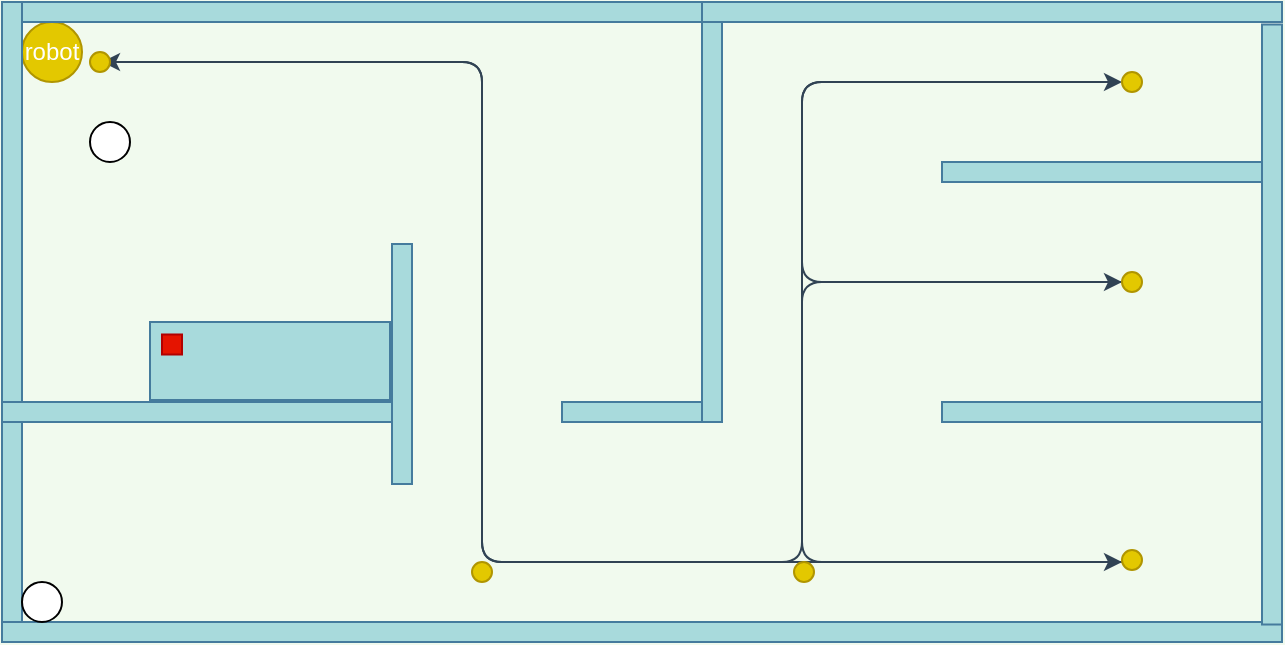 <mxfile>
    <diagram id="Os4OQ2AVHIz0DxEbQNlY" name="Page-1">
        <mxGraphModel dx="687" dy="272" grid="1" gridSize="10" guides="1" tooltips="1" connect="1" arrows="1" fold="1" page="1" pageScale="1" pageWidth="850" pageHeight="1100" background="#F1FAEE" math="0" shadow="0">
            <root>
                <mxCell id="0"/>
                <mxCell id="1" parent="0"/>
                <object label="robot" type="robot" collision_tag="stopEvent" id="robot">
                    <mxCell style="ellipse;whiteSpace=wrap;html=1;aspect=fixed;fillColor=#e3c800;strokeColor=#B09500;fontColor=#ffffff;" parent="1" vertex="1">
                        <mxGeometry x="130" y="50" width="30" height="30" as="geometry"/>
                    </mxCell>
                </object>
                <mxCell id="3" value="" style="rounded=0;whiteSpace=wrap;html=1;fillColor=#A8DADC;strokeColor=#457B9D;" parent="1" vertex="1">
                    <mxGeometry x="120" y="40" width="360" height="10" as="geometry"/>
                </mxCell>
                <mxCell id="4" value="" style="rounded=0;whiteSpace=wrap;html=1;fillColor=#A8DADC;strokeColor=#457B9D;rotation=90;" parent="1" vertex="1">
                    <mxGeometry x="-30" y="190" width="310" height="10" as="geometry"/>
                </mxCell>
                <mxCell id="5" value="" style="rounded=0;whiteSpace=wrap;html=1;fillColor=#A8DADC;strokeColor=#457B9D;" parent="1" vertex="1">
                    <mxGeometry x="120" y="240" width="200" height="10" as="geometry"/>
                </mxCell>
                <mxCell id="6" value="" style="rounded=0;whiteSpace=wrap;html=1;fillColor=#A8DADC;strokeColor=#457B9D;" parent="1" vertex="1">
                    <mxGeometry x="120" y="350" width="640" height="10" as="geometry"/>
                </mxCell>
                <mxCell id="7" value="" style="rounded=0;whiteSpace=wrap;html=1;fillColor=#A8DADC;strokeColor=#457B9D;" parent="1" vertex="1">
                    <mxGeometry x="400" y="240" width="80" height="10" as="geometry"/>
                </mxCell>
                <mxCell id="8" value="" style="rounded=0;whiteSpace=wrap;html=1;fillColor=#A8DADC;strokeColor=#457B9D;rotation=-90;" parent="1" vertex="1">
                    <mxGeometry x="371.25" y="141.25" width="207.5" height="10" as="geometry"/>
                </mxCell>
                <mxCell id="9" value="" style="rounded=0;whiteSpace=wrap;html=1;fillColor=#A8DADC;strokeColor=#457B9D;rotation=-90;" parent="1" vertex="1">
                    <mxGeometry x="260" y="216" width="120" height="10" as="geometry"/>
                </mxCell>
                <mxCell id="10" value="" style="rounded=0;whiteSpace=wrap;html=1;fillColor=#A8DADC;strokeColor=#457B9D;rotation=0;" parent="1" vertex="1">
                    <mxGeometry x="590" y="240" width="170" height="10" as="geometry"/>
                </mxCell>
                <mxCell id="11" value="" style="rounded=0;whiteSpace=wrap;html=1;fillColor=#A8DADC;strokeColor=#457B9D;rotation=0;" parent="1" vertex="1">
                    <mxGeometry x="590" y="120" width="170" height="10" as="geometry"/>
                </mxCell>
                <mxCell id="12" value="" style="rounded=0;whiteSpace=wrap;html=1;fillColor=#A8DADC;strokeColor=#457B9D;rotation=0;" parent="1" vertex="1">
                    <mxGeometry x="470" y="40" width="290" height="10" as="geometry"/>
                </mxCell>
                <mxCell id="13" value="" style="rounded=0;whiteSpace=wrap;html=1;fillColor=#A8DADC;strokeColor=#457B9D;rotation=90;" parent="1" vertex="1">
                    <mxGeometry x="605" y="196.25" width="300" height="10" as="geometry"/>
                </mxCell>
                <mxCell id="14" value="" style="rounded=0;whiteSpace=wrap;html=1;strokeColor=#457B9D;fillColor=#A8DADC;" parent="1" vertex="1">
                    <mxGeometry x="194" y="200" width="120" height="39" as="geometry"/>
                </mxCell>
                <object label="" name="medicine1" type="pickable" weight="0.2" id="medicine1">
                    <mxCell style="rounded=0;whiteSpace=wrap;html=1;strokeColor=#B20000;fillColor=#e51400;fontColor=#ffffff;" parent="1" vertex="1">
                        <mxGeometry x="200" y="206.25" width="10" height="10" as="geometry"/>
                    </mxCell>
                </object>
                <object label="" type="map-path" id="22">
                    <mxCell style="endArrow=classic;html=1;fillColor=#647687;strokeColor=#314354;" parent="1" edge="1">
                        <mxGeometry width="50" height="50" relative="1" as="geometry">
                            <mxPoint x="170" y="70" as="sourcePoint"/>
                            <mxPoint x="680" y="320" as="targetPoint"/>
                            <Array as="points">
                                <mxPoint x="360" y="70"/>
                                <mxPoint x="360" y="320"/>
                            </Array>
                        </mxGeometry>
                    </mxCell>
                </object>
                <object label="" type="map-path" id="28">
                    <mxCell style="endArrow=classic;html=1;fillColor=#647687;strokeColor=#314354;" parent="1" edge="1">
                        <mxGeometry width="50" height="50" relative="1" as="geometry">
                            <mxPoint x="680" y="320" as="sourcePoint"/>
                            <mxPoint x="680" y="180" as="targetPoint"/>
                            <Array as="points">
                                <mxPoint x="520" y="320"/>
                                <mxPoint x="520" y="180"/>
                            </Array>
                        </mxGeometry>
                    </mxCell>
                </object>
                <object label="" type="map-path" id="29">
                    <mxCell style="endArrow=classic;html=1;fillColor=#647687;strokeColor=#314354;" parent="1" edge="1">
                        <mxGeometry width="50" height="50" relative="1" as="geometry">
                            <mxPoint x="680" y="180" as="sourcePoint"/>
                            <mxPoint x="680" y="80" as="targetPoint"/>
                            <Array as="points">
                                <mxPoint x="520" y="180"/>
                                <mxPoint x="520" y="80"/>
                            </Array>
                        </mxGeometry>
                    </mxCell>
                </object>
                <object label="" type="map-path" id="31">
                    <mxCell style="endArrow=classic;html=1;fillColor=#647687;strokeColor=#314354;" parent="1" edge="1">
                        <mxGeometry width="50" height="50" relative="1" as="geometry">
                            <mxPoint x="670" y="80" as="sourcePoint"/>
                            <mxPoint x="170" y="70" as="targetPoint"/>
                            <Array as="points">
                                <mxPoint x="520" y="80"/>
                                <mxPoint x="520" y="320"/>
                                <mxPoint x="360" y="320"/>
                                <mxPoint x="360" y="70"/>
                            </Array>
                        </mxGeometry>
                    </mxCell>
                </object>
                <object label="" type="POI" tag="robotHome" id="32">
                    <mxCell style="ellipse;whiteSpace=wrap;html=1;aspect=fixed;fillColor=#e3c800;strokeColor=#B09500;fontColor=#ffffff;" parent="1" vertex="1">
                        <mxGeometry x="164" y="65" width="10" height="10" as="geometry"/>
                    </mxCell>
                </object>
                <object label="" type="POI" tag="intersection1" id="37">
                    <mxCell style="ellipse;whiteSpace=wrap;html=1;aspect=fixed;fillColor=#e3c800;strokeColor=#B09500;fontColor=#ffffff;" parent="1" vertex="1">
                        <mxGeometry x="355" y="320" width="10" height="10" as="geometry"/>
                    </mxCell>
                </object>
                <object label="" type="POI" tag="intersection2" id="38">
                    <mxCell style="ellipse;whiteSpace=wrap;html=1;aspect=fixed;fillColor=#e3c800;strokeColor=#B09500;fontColor=#ffffff;" parent="1" vertex="1">
                        <mxGeometry x="516" y="320" width="10" height="10" as="geometry"/>
                    </mxCell>
                </object>
                <object label="" type="POI" tag="patientRoom2" id="39">
                    <mxCell style="ellipse;whiteSpace=wrap;html=1;aspect=fixed;fillColor=#e3c800;strokeColor=#B09500;fontColor=#ffffff;" parent="1" vertex="1">
                        <mxGeometry x="680" y="314" width="10" height="10" as="geometry"/>
                    </mxCell>
                </object>
                <object label="" type="POI" tag="patientRoom3" id="40">
                    <mxCell style="ellipse;whiteSpace=wrap;html=1;aspect=fixed;fillColor=#e3c800;strokeColor=#B09500;fontColor=#ffffff;" parent="1" vertex="1">
                        <mxGeometry x="680" y="175" width="10" height="10" as="geometry"/>
                    </mxCell>
                </object>
                <object label="" type="POI" tag="patientRoom4" id="41">
                    <mxCell style="ellipse;whiteSpace=wrap;html=1;aspect=fixed;fillColor=#e3c800;strokeColor=#B09500;fontColor=#ffffff;" parent="1" vertex="1">
                        <mxGeometry x="680" y="75" width="10" height="10" as="geometry"/>
                    </mxCell>
                </object>
                <mxCell id="person1" value="" style="ellipse;whiteSpace=wrap;html=1;aspect=fixed;" parent="1" vertex="1">
                    <mxGeometry x="164" y="100" width="20" height="20" as="geometry"/>
                </mxCell>
                <mxCell id="person2" value="" style="ellipse;whiteSpace=wrap;html=1;aspect=fixed;" parent="1" vertex="1">
                    <mxGeometry x="130" y="330" width="20" height="20" as="geometry"/>
                </mxCell>
            </root>
        </mxGraphModel>
    </diagram>
</mxfile>